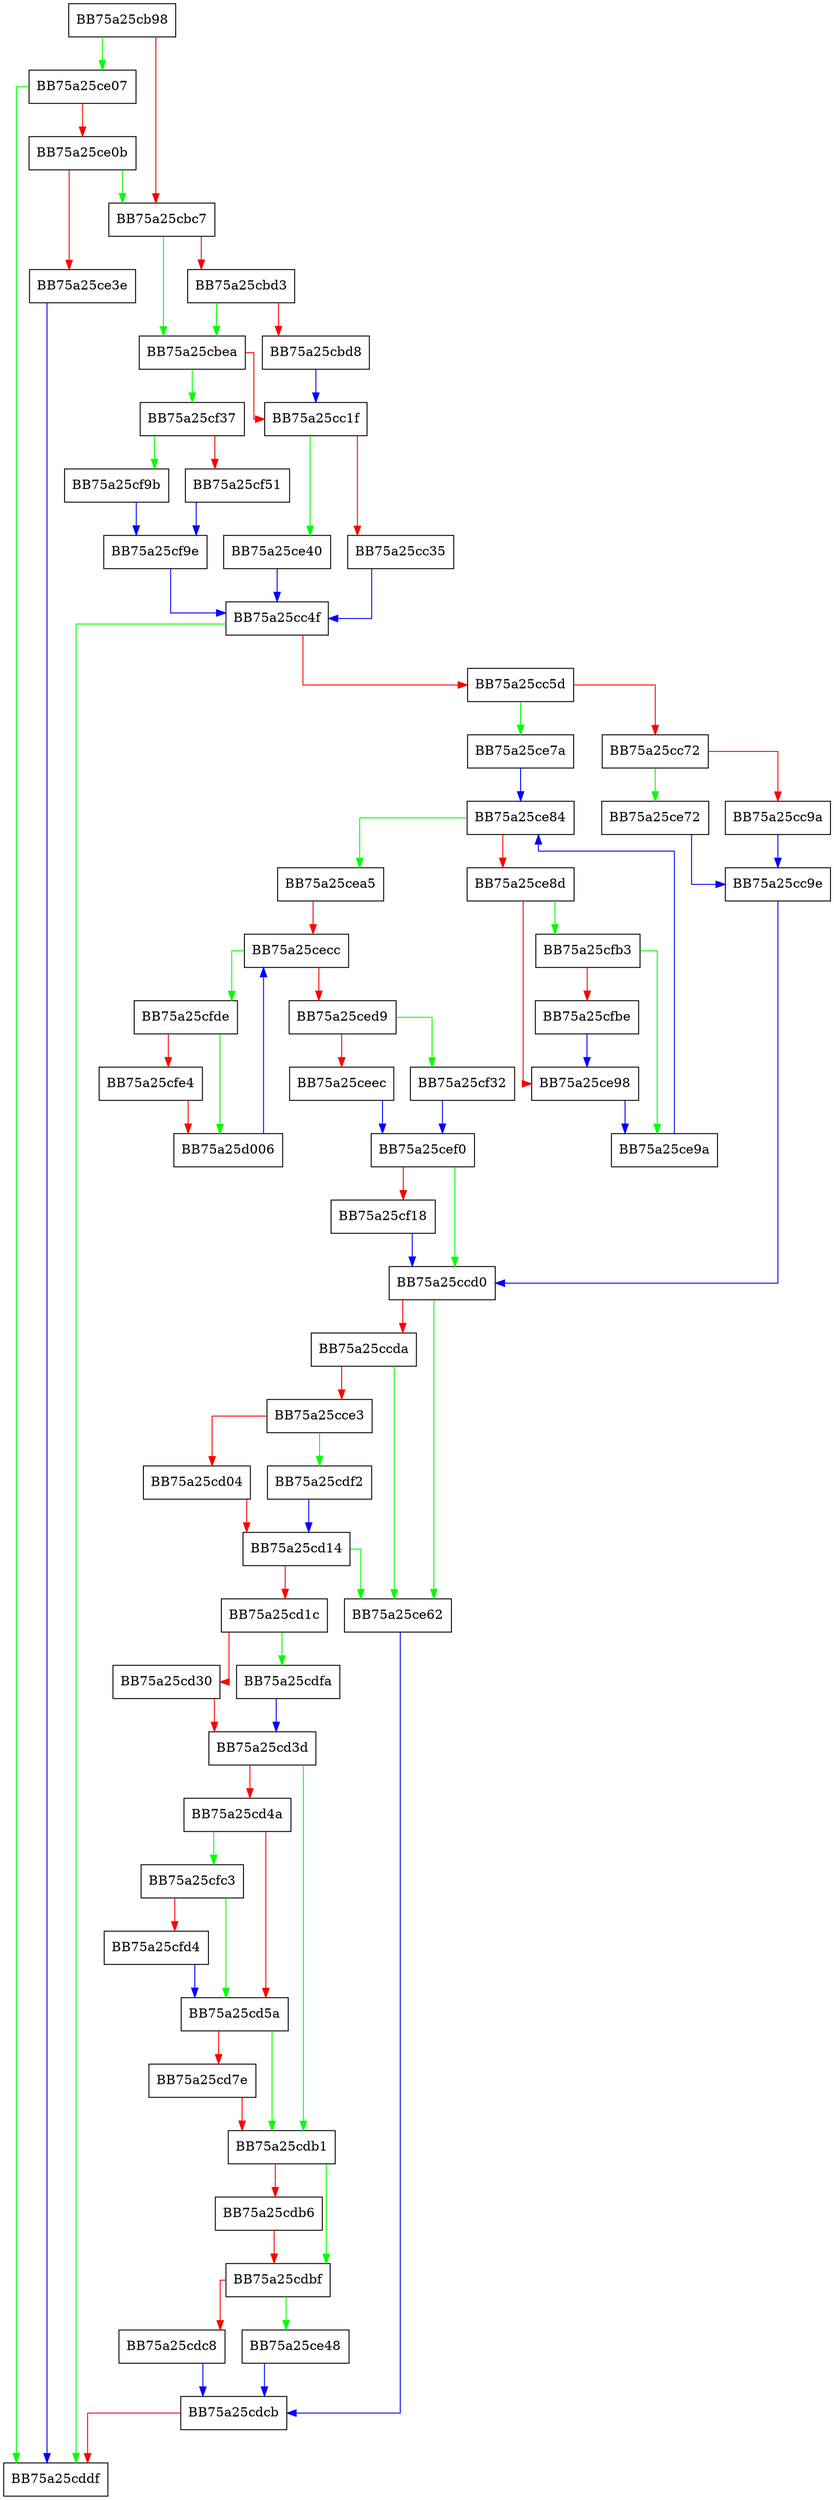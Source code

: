 digraph CreateVFOWithEmbeddedData {
  node [shape="box"];
  graph [splines=ortho];
  BB75a25cb98 -> BB75a25ce07 [color="green"];
  BB75a25cb98 -> BB75a25cbc7 [color="red"];
  BB75a25cbc7 -> BB75a25cbea [color="green"];
  BB75a25cbc7 -> BB75a25cbd3 [color="red"];
  BB75a25cbd3 -> BB75a25cbea [color="green"];
  BB75a25cbd3 -> BB75a25cbd8 [color="red"];
  BB75a25cbd8 -> BB75a25cc1f [color="blue"];
  BB75a25cbea -> BB75a25cf37 [color="green"];
  BB75a25cbea -> BB75a25cc1f [color="red"];
  BB75a25cc1f -> BB75a25ce40 [color="green"];
  BB75a25cc1f -> BB75a25cc35 [color="red"];
  BB75a25cc35 -> BB75a25cc4f [color="blue"];
  BB75a25cc4f -> BB75a25cddf [color="green"];
  BB75a25cc4f -> BB75a25cc5d [color="red"];
  BB75a25cc5d -> BB75a25ce7a [color="green"];
  BB75a25cc5d -> BB75a25cc72 [color="red"];
  BB75a25cc72 -> BB75a25ce72 [color="green"];
  BB75a25cc72 -> BB75a25cc9a [color="red"];
  BB75a25cc9a -> BB75a25cc9e [color="blue"];
  BB75a25cc9e -> BB75a25ccd0 [color="blue"];
  BB75a25ccd0 -> BB75a25ce62 [color="green"];
  BB75a25ccd0 -> BB75a25ccda [color="red"];
  BB75a25ccda -> BB75a25ce62 [color="green"];
  BB75a25ccda -> BB75a25cce3 [color="red"];
  BB75a25cce3 -> BB75a25cdf2 [color="green"];
  BB75a25cce3 -> BB75a25cd04 [color="red"];
  BB75a25cd04 -> BB75a25cd14 [color="red"];
  BB75a25cd14 -> BB75a25ce62 [color="green"];
  BB75a25cd14 -> BB75a25cd1c [color="red"];
  BB75a25cd1c -> BB75a25cdfa [color="green"];
  BB75a25cd1c -> BB75a25cd30 [color="red"];
  BB75a25cd30 -> BB75a25cd3d [color="red"];
  BB75a25cd3d -> BB75a25cdb1 [color="green"];
  BB75a25cd3d -> BB75a25cd4a [color="red"];
  BB75a25cd4a -> BB75a25cfc3 [color="green"];
  BB75a25cd4a -> BB75a25cd5a [color="red"];
  BB75a25cd5a -> BB75a25cdb1 [color="green"];
  BB75a25cd5a -> BB75a25cd7e [color="red"];
  BB75a25cd7e -> BB75a25cdb1 [color="red"];
  BB75a25cdb1 -> BB75a25cdbf [color="green"];
  BB75a25cdb1 -> BB75a25cdb6 [color="red"];
  BB75a25cdb6 -> BB75a25cdbf [color="red"];
  BB75a25cdbf -> BB75a25ce48 [color="green"];
  BB75a25cdbf -> BB75a25cdc8 [color="red"];
  BB75a25cdc8 -> BB75a25cdcb [color="blue"];
  BB75a25cdcb -> BB75a25cddf [color="red"];
  BB75a25cdf2 -> BB75a25cd14 [color="blue"];
  BB75a25cdfa -> BB75a25cd3d [color="blue"];
  BB75a25ce07 -> BB75a25cddf [color="green"];
  BB75a25ce07 -> BB75a25ce0b [color="red"];
  BB75a25ce0b -> BB75a25cbc7 [color="green"];
  BB75a25ce0b -> BB75a25ce3e [color="red"];
  BB75a25ce3e -> BB75a25cddf [color="blue"];
  BB75a25ce40 -> BB75a25cc4f [color="blue"];
  BB75a25ce48 -> BB75a25cdcb [color="blue"];
  BB75a25ce62 -> BB75a25cdcb [color="blue"];
  BB75a25ce72 -> BB75a25cc9e [color="blue"];
  BB75a25ce7a -> BB75a25ce84 [color="blue"];
  BB75a25ce84 -> BB75a25cea5 [color="green"];
  BB75a25ce84 -> BB75a25ce8d [color="red"];
  BB75a25ce8d -> BB75a25cfb3 [color="green"];
  BB75a25ce8d -> BB75a25ce98 [color="red"];
  BB75a25ce98 -> BB75a25ce9a [color="blue"];
  BB75a25ce9a -> BB75a25ce84 [color="blue"];
  BB75a25cea5 -> BB75a25cecc [color="red"];
  BB75a25cecc -> BB75a25cfde [color="green"];
  BB75a25cecc -> BB75a25ced9 [color="red"];
  BB75a25ced9 -> BB75a25cf32 [color="green"];
  BB75a25ced9 -> BB75a25ceec [color="red"];
  BB75a25ceec -> BB75a25cef0 [color="blue"];
  BB75a25cef0 -> BB75a25ccd0 [color="green"];
  BB75a25cef0 -> BB75a25cf18 [color="red"];
  BB75a25cf18 -> BB75a25ccd0 [color="blue"];
  BB75a25cf32 -> BB75a25cef0 [color="blue"];
  BB75a25cf37 -> BB75a25cf9b [color="green"];
  BB75a25cf37 -> BB75a25cf51 [color="red"];
  BB75a25cf51 -> BB75a25cf9e [color="blue"];
  BB75a25cf9b -> BB75a25cf9e [color="blue"];
  BB75a25cf9e -> BB75a25cc4f [color="blue"];
  BB75a25cfb3 -> BB75a25ce9a [color="green"];
  BB75a25cfb3 -> BB75a25cfbe [color="red"];
  BB75a25cfbe -> BB75a25ce98 [color="blue"];
  BB75a25cfc3 -> BB75a25cd5a [color="green"];
  BB75a25cfc3 -> BB75a25cfd4 [color="red"];
  BB75a25cfd4 -> BB75a25cd5a [color="blue"];
  BB75a25cfde -> BB75a25d006 [color="green"];
  BB75a25cfde -> BB75a25cfe4 [color="red"];
  BB75a25cfe4 -> BB75a25d006 [color="red"];
  BB75a25d006 -> BB75a25cecc [color="blue"];
}